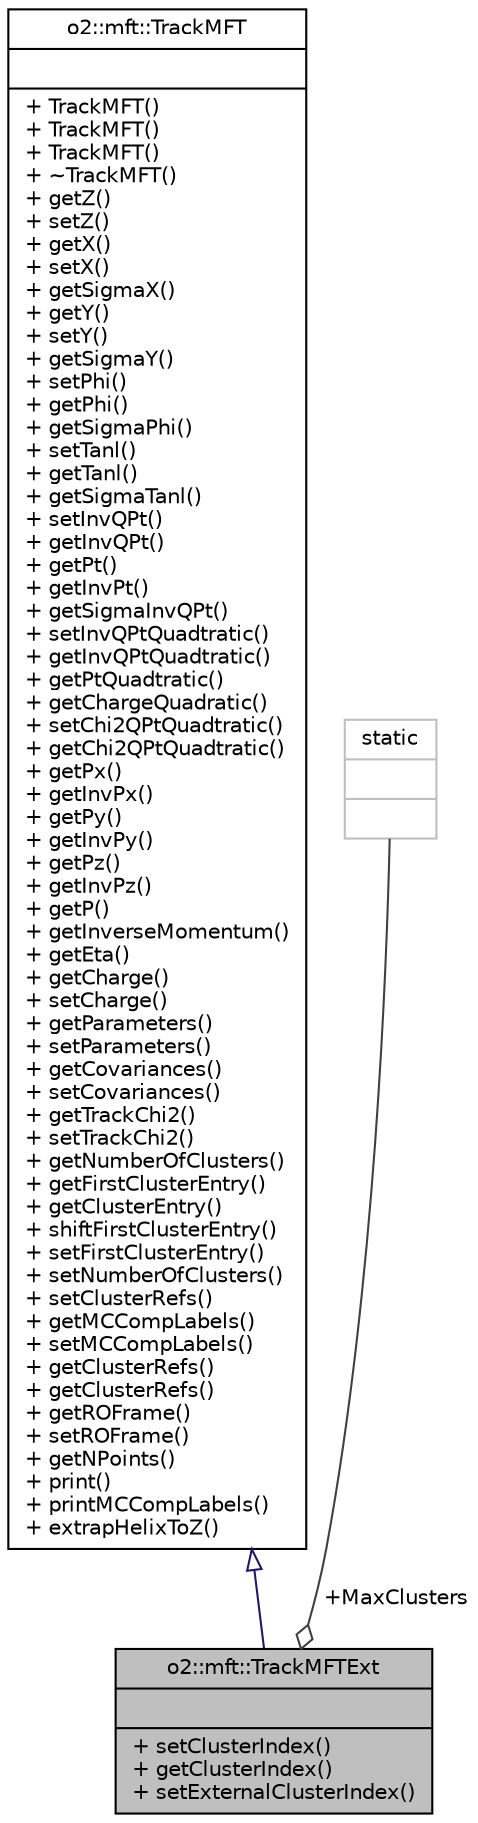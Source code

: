 digraph "o2::mft::TrackMFTExt"
{
 // INTERACTIVE_SVG=YES
  bgcolor="transparent";
  edge [fontname="Helvetica",fontsize="10",labelfontname="Helvetica",labelfontsize="10"];
  node [fontname="Helvetica",fontsize="10",shape=record];
  Node2 [label="{o2::mft::TrackMFTExt\n||+ setClusterIndex()\l+ getClusterIndex()\l+ setExternalClusterIndex()\l}",height=0.2,width=0.4,color="black", fillcolor="grey75", style="filled", fontcolor="black"];
  Node3 -> Node2 [dir="back",color="midnightblue",fontsize="10",style="solid",arrowtail="onormal",fontname="Helvetica"];
  Node3 [label="{o2::mft::TrackMFT\n||+ TrackMFT()\l+ TrackMFT()\l+ TrackMFT()\l+ ~TrackMFT()\l+ getZ()\l+ setZ()\l+ getX()\l+ setX()\l+ getSigmaX()\l+ getY()\l+ setY()\l+ getSigmaY()\l+ setPhi()\l+ getPhi()\l+ getSigmaPhi()\l+ setTanl()\l+ getTanl()\l+ getSigmaTanl()\l+ setInvQPt()\l+ getInvQPt()\l+ getPt()\l+ getInvPt()\l+ getSigmaInvQPt()\l+ setInvQPtQuadtratic()\l+ getInvQPtQuadtratic()\l+ getPtQuadtratic()\l+ getChargeQuadratic()\l+ setChi2QPtQuadtratic()\l+ getChi2QPtQuadtratic()\l+ getPx()\l+ getInvPx()\l+ getPy()\l+ getInvPy()\l+ getPz()\l+ getInvPz()\l+ getP()\l+ getInverseMomentum()\l+ getEta()\l+ getCharge()\l+ setCharge()\l+ getParameters()\l+ setParameters()\l+ getCovariances()\l+ setCovariances()\l+ getTrackChi2()\l+ setTrackChi2()\l+ getNumberOfClusters()\l+ getFirstClusterEntry()\l+ getClusterEntry()\l+ shiftFirstClusterEntry()\l+ setFirstClusterEntry()\l+ setNumberOfClusters()\l+ setClusterRefs()\l+ getMCCompLabels()\l+ setMCCompLabels()\l+ getClusterRefs()\l+ getClusterRefs()\l+ getROFrame()\l+ setROFrame()\l+ getNPoints()\l+ print()\l+ printMCCompLabels()\l+ extrapHelixToZ()\l}",height=0.2,width=0.4,color="black",URL="$d1/de4/classo2_1_1mft_1_1TrackMFT.html"];
  Node4 -> Node2 [color="grey25",fontsize="10",style="solid",label=" +MaxClusters" ,arrowhead="odiamond",fontname="Helvetica"];
  Node4 [label="{static\n||}",height=0.2,width=0.4,color="grey75"];
}
